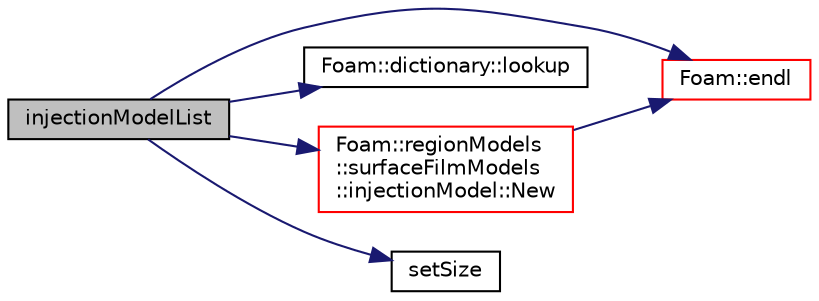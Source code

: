 digraph "injectionModelList"
{
  bgcolor="transparent";
  edge [fontname="Helvetica",fontsize="10",labelfontname="Helvetica",labelfontsize="10"];
  node [fontname="Helvetica",fontsize="10",shape=record];
  rankdir="LR";
  Node1 [label="injectionModelList",height=0.2,width=0.4,color="black", fillcolor="grey75", style="filled", fontcolor="black"];
  Node1 -> Node2 [color="midnightblue",fontsize="10",style="solid",fontname="Helvetica"];
  Node2 [label="Foam::endl",height=0.2,width=0.4,color="red",URL="$a10675.html#a2db8fe02a0d3909e9351bb4275b23ce4",tooltip="Add newline and flush stream. "];
  Node1 -> Node3 [color="midnightblue",fontsize="10",style="solid",fontname="Helvetica"];
  Node3 [label="Foam::dictionary::lookup",height=0.2,width=0.4,color="black",URL="$a00518.html#a8baab402d653d6e789f67c57e23a5b59",tooltip="Find and return an entry data stream. "];
  Node1 -> Node4 [color="midnightblue",fontsize="10",style="solid",fontname="Helvetica"];
  Node4 [label="Foam::regionModels\l::surfaceFilmModels\l::injectionModel::New",height=0.2,width=0.4,color="red",URL="$a01091.html#a868ab5c8a814498ae6b2a5c5df2be061",tooltip="Return a reference to the selected injection model. "];
  Node4 -> Node2 [color="midnightblue",fontsize="10",style="solid",fontname="Helvetica"];
  Node1 -> Node5 [color="midnightblue",fontsize="10",style="solid",fontname="Helvetica"];
  Node5 [label="setSize",height=0.2,width=0.4,color="black",URL="$a03883.html#a6f8d72476baf295a054f72dfbc9c61c3"];
}
